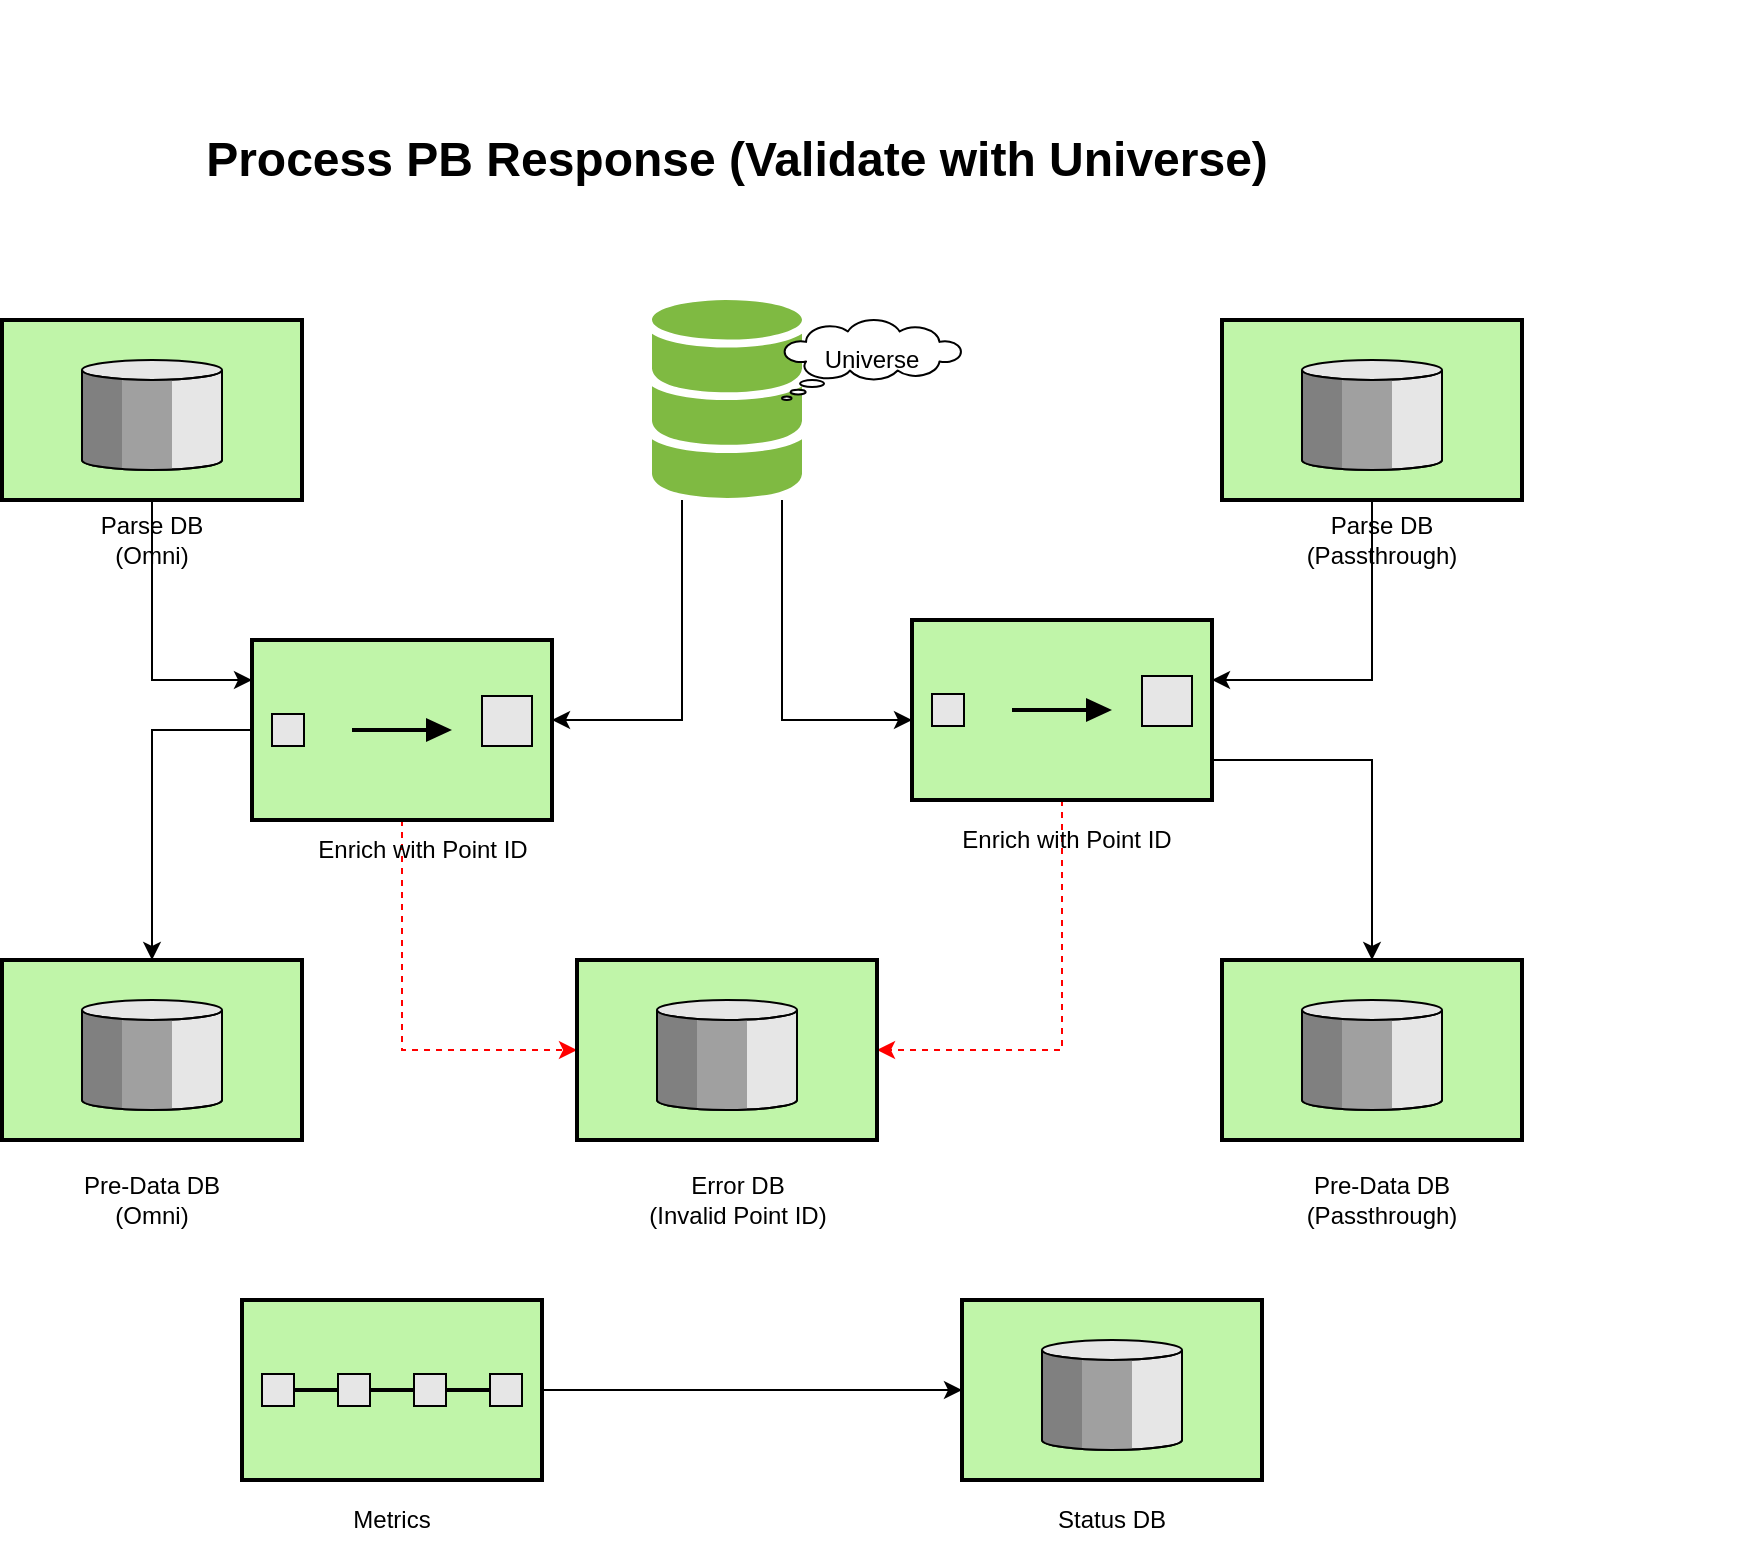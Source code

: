 <mxfile version="14.8.6" type="github">
  <diagram id="pIRpALu3X4-BsKBxWYUz" name="Page-1">
    <mxGraphModel dx="1328" dy="710" grid="1" gridSize="10" guides="1" tooltips="1" connect="1" arrows="1" fold="1" page="1" pageScale="1" pageWidth="1100" pageHeight="850" math="0" shadow="0">
      <root>
        <mxCell id="0" />
        <mxCell id="1" parent="0" />
        <mxCell id="_ervjC3GWcdWoxRIWC9f-11" style="edgeStyle=orthogonalEdgeStyle;rounded=0;orthogonalLoop=1;jettySize=auto;html=1;" parent="1" source="AVrMXiXkNaU7DZrsUjue-19" target="_ervjC3GWcdWoxRIWC9f-1" edge="1">
          <mxGeometry relative="1" as="geometry">
            <Array as="points">
              <mxPoint x="275" y="370" />
            </Array>
          </mxGeometry>
        </mxCell>
        <mxCell id="AVrMXiXkNaU7DZrsUjue-19" value="" style="strokeWidth=2;outlineConnect=0;dashed=0;align=center;fontSize=8;verticalLabelPosition=bottom;verticalAlign=top;shape=mxgraph.eip.message_store;fillColor=#c0f5a9" parent="1" vertex="1">
          <mxGeometry x="200" y="190" width="150" height="90" as="geometry" />
        </mxCell>
        <mxCell id="_ervjC3GWcdWoxRIWC9f-12" style="edgeStyle=orthogonalEdgeStyle;rounded=0;orthogonalLoop=1;jettySize=auto;html=1;" parent="1" source="AVrMXiXkNaU7DZrsUjue-20" target="_ervjC3GWcdWoxRIWC9f-2" edge="1">
          <mxGeometry relative="1" as="geometry">
            <Array as="points">
              <mxPoint x="885" y="370" />
            </Array>
          </mxGeometry>
        </mxCell>
        <mxCell id="AVrMXiXkNaU7DZrsUjue-20" value="" style="strokeWidth=2;outlineConnect=0;dashed=0;align=center;fontSize=8;verticalLabelPosition=bottom;verticalAlign=top;shape=mxgraph.eip.message_store;fillColor=#c0f5a9" parent="1" vertex="1">
          <mxGeometry x="810" y="190" width="150" height="90" as="geometry" />
        </mxCell>
        <mxCell id="AVrMXiXkNaU7DZrsUjue-22" value="Parse DB&lt;br&gt;(Omni)" style="text;html=1;strokeColor=none;fillColor=none;align=center;verticalAlign=middle;whiteSpace=wrap;rounded=0;" parent="1" vertex="1">
          <mxGeometry x="230" y="290" width="90" height="20" as="geometry" />
        </mxCell>
        <mxCell id="AVrMXiXkNaU7DZrsUjue-23" value="Parse DB&lt;br&gt;(Passthrough)" style="text;html=1;strokeColor=none;fillColor=none;align=center;verticalAlign=middle;whiteSpace=wrap;rounded=0;" parent="1" vertex="1">
          <mxGeometry x="840" y="290" width="100" height="20" as="geometry" />
        </mxCell>
        <mxCell id="AVrMXiXkNaU7DZrsUjue-24" value="&lt;h1&gt;Process PB Response (Validate with Universe)&lt;/h1&gt;" style="text;html=1;strokeColor=none;fillColor=none;align=center;verticalAlign=middle;whiteSpace=wrap;rounded=0;" parent="1" vertex="1">
          <mxGeometry x="270" y="100" width="595" height="20" as="geometry" />
        </mxCell>
        <mxCell id="AVrMXiXkNaU7DZrsUjue-25" value="" style="strokeWidth=2;outlineConnect=0;dashed=0;align=center;fontSize=8;verticalLabelPosition=bottom;verticalAlign=top;shape=mxgraph.eip.message_store;fillColor=#c0f5a9" parent="1" vertex="1">
          <mxGeometry x="200" y="510" width="150" height="90" as="geometry" />
        </mxCell>
        <mxCell id="_ervjC3GWcdWoxRIWC9f-28" style="edgeStyle=orthogonalEdgeStyle;rounded=0;orthogonalLoop=1;jettySize=auto;html=1;" parent="1" source="_ervjC3GWcdWoxRIWC9f-1" target="AVrMXiXkNaU7DZrsUjue-25" edge="1">
          <mxGeometry relative="1" as="geometry">
            <Array as="points">
              <mxPoint x="275" y="395" />
            </Array>
          </mxGeometry>
        </mxCell>
        <mxCell id="_ervjC3GWcdWoxRIWC9f-36" style="edgeStyle=orthogonalEdgeStyle;rounded=0;orthogonalLoop=1;jettySize=auto;html=1;dashed=1;strokeColor=#FF0000;" parent="1" source="_ervjC3GWcdWoxRIWC9f-1" target="_ervjC3GWcdWoxRIWC9f-10" edge="1">
          <mxGeometry relative="1" as="geometry">
            <Array as="points">
              <mxPoint x="400" y="555" />
            </Array>
          </mxGeometry>
        </mxCell>
        <mxCell id="_ervjC3GWcdWoxRIWC9f-1" value="" style="strokeWidth=2;outlineConnect=0;dashed=0;align=center;fontSize=8;fillColor=#c0f5a9;verticalLabelPosition=bottom;verticalAlign=top;shape=mxgraph.eip.content_enricher;" parent="1" vertex="1">
          <mxGeometry x="325" y="350" width="150" height="90" as="geometry" />
        </mxCell>
        <mxCell id="_ervjC3GWcdWoxRIWC9f-25" style="edgeStyle=orthogonalEdgeStyle;rounded=0;orthogonalLoop=1;jettySize=auto;html=1;" parent="1" source="_ervjC3GWcdWoxRIWC9f-2" target="_ervjC3GWcdWoxRIWC9f-9" edge="1">
          <mxGeometry relative="1" as="geometry">
            <Array as="points">
              <mxPoint x="885" y="410" />
            </Array>
          </mxGeometry>
        </mxCell>
        <mxCell id="_ervjC3GWcdWoxRIWC9f-35" style="edgeStyle=orthogonalEdgeStyle;rounded=0;orthogonalLoop=1;jettySize=auto;html=1;dashed=1;strokeColor=#FF0000;" parent="1" source="_ervjC3GWcdWoxRIWC9f-2" target="_ervjC3GWcdWoxRIWC9f-10" edge="1">
          <mxGeometry relative="1" as="geometry">
            <Array as="points">
              <mxPoint x="730" y="555" />
            </Array>
          </mxGeometry>
        </mxCell>
        <mxCell id="_ervjC3GWcdWoxRIWC9f-2" value="" style="strokeWidth=2;outlineConnect=0;dashed=0;align=center;fontSize=8;fillColor=#c0f5a9;verticalLabelPosition=bottom;verticalAlign=top;shape=mxgraph.eip.content_enricher;" parent="1" vertex="1">
          <mxGeometry x="655" y="340" width="150" height="90" as="geometry" />
        </mxCell>
        <mxCell id="_ervjC3GWcdWoxRIWC9f-13" style="edgeStyle=orthogonalEdgeStyle;rounded=0;orthogonalLoop=1;jettySize=auto;html=1;" parent="1" source="_ervjC3GWcdWoxRIWC9f-6" target="_ervjC3GWcdWoxRIWC9f-1" edge="1">
          <mxGeometry relative="1" as="geometry">
            <Array as="points">
              <mxPoint x="540" y="390" />
            </Array>
          </mxGeometry>
        </mxCell>
        <mxCell id="_ervjC3GWcdWoxRIWC9f-15" style="edgeStyle=orthogonalEdgeStyle;rounded=0;orthogonalLoop=1;jettySize=auto;html=1;" parent="1" source="_ervjC3GWcdWoxRIWC9f-6" target="_ervjC3GWcdWoxRIWC9f-2" edge="1">
          <mxGeometry relative="1" as="geometry">
            <Array as="points">
              <mxPoint x="590" y="390" />
            </Array>
          </mxGeometry>
        </mxCell>
        <mxCell id="_ervjC3GWcdWoxRIWC9f-9" value="" style="strokeWidth=2;outlineConnect=0;dashed=0;align=center;fontSize=8;verticalLabelPosition=bottom;verticalAlign=top;shape=mxgraph.eip.message_store;fillColor=#c0f5a9" parent="1" vertex="1">
          <mxGeometry x="810" y="510" width="150" height="90" as="geometry" />
        </mxCell>
        <mxCell id="_ervjC3GWcdWoxRIWC9f-6" value="" style="shadow=0;dashed=0;html=1;strokeColor=none;labelPosition=center;verticalLabelPosition=bottom;verticalAlign=top;outlineConnect=0;align=center;shape=mxgraph.office.databases.database_mini_3;fillColor=#7FBA42;" parent="1" vertex="1">
          <mxGeometry x="525" y="180" width="75" height="100" as="geometry" />
        </mxCell>
        <mxCell id="_ervjC3GWcdWoxRIWC9f-17" value="Universe" style="whiteSpace=wrap;html=1;shape=mxgraph.basic.cloud_callout" parent="1" vertex="1">
          <mxGeometry x="590" y="190" width="90" height="40" as="geometry" />
        </mxCell>
        <mxCell id="_ervjC3GWcdWoxRIWC9f-10" value="" style="strokeWidth=2;outlineConnect=0;dashed=0;align=center;fontSize=8;verticalLabelPosition=bottom;verticalAlign=top;shape=mxgraph.eip.message_store;fillColor=#c0f5a9" parent="1" vertex="1">
          <mxGeometry x="487.5" y="510" width="150" height="90" as="geometry" />
        </mxCell>
        <mxCell id="_ervjC3GWcdWoxRIWC9f-19" value="Error DB&lt;br&gt;(Invalid Point ID)" style="text;html=1;strokeColor=none;fillColor=none;align=center;verticalAlign=middle;whiteSpace=wrap;rounded=0;" parent="1" vertex="1">
          <mxGeometry x="497.5" y="620" width="140" height="20" as="geometry" />
        </mxCell>
        <mxCell id="_ervjC3GWcdWoxRIWC9f-20" value="Enrich with Point ID" style="text;html=1;strokeColor=none;fillColor=none;align=center;verticalAlign=middle;whiteSpace=wrap;rounded=0;" parent="1" vertex="1">
          <mxGeometry x="332.5" y="445" width="155" height="20" as="geometry" />
        </mxCell>
        <mxCell id="_ervjC3GWcdWoxRIWC9f-21" value="Enrich with Point ID" style="text;html=1;strokeColor=none;fillColor=none;align=center;verticalAlign=middle;whiteSpace=wrap;rounded=0;" parent="1" vertex="1">
          <mxGeometry x="655" y="440" width="155" height="20" as="geometry" />
        </mxCell>
        <mxCell id="_ervjC3GWcdWoxRIWC9f-29" value="Pre-Data DB&lt;br&gt;(Omni)" style="text;html=1;strokeColor=none;fillColor=none;align=center;verticalAlign=middle;whiteSpace=wrap;rounded=0;" parent="1" vertex="1">
          <mxGeometry x="230" y="620" width="90" height="20" as="geometry" />
        </mxCell>
        <mxCell id="_ervjC3GWcdWoxRIWC9f-30" value="Pre-Data DB&lt;br&gt;(Passthrough)" style="text;html=1;strokeColor=none;fillColor=none;align=center;verticalAlign=middle;whiteSpace=wrap;rounded=0;" parent="1" vertex="1">
          <mxGeometry x="840" y="620" width="100" height="20" as="geometry" />
        </mxCell>
        <mxCell id="e2qt1UtbH4zja7K99yF6-5" style="edgeStyle=orthogonalEdgeStyle;rounded=0;orthogonalLoop=1;jettySize=auto;html=1;" edge="1" parent="1" source="e2qt1UtbH4zja7K99yF6-2" target="e2qt1UtbH4zja7K99yF6-4">
          <mxGeometry relative="1" as="geometry" />
        </mxCell>
        <mxCell id="e2qt1UtbH4zja7K99yF6-2" value="" style="strokeWidth=2;outlineConnect=0;dashed=0;align=center;fontSize=8;fillColor=#c0f5a9;verticalLabelPosition=bottom;verticalAlign=top;shape=mxgraph.eip.routing_slip;" vertex="1" parent="1">
          <mxGeometry x="320" y="680" width="150" height="90" as="geometry" />
        </mxCell>
        <mxCell id="e2qt1UtbH4zja7K99yF6-4" value="" style="strokeWidth=2;outlineConnect=0;dashed=0;align=center;fontSize=8;verticalLabelPosition=bottom;verticalAlign=top;shape=mxgraph.eip.message_store;fillColor=#c0f5a9" vertex="1" parent="1">
          <mxGeometry x="680" y="680" width="150" height="90" as="geometry" />
        </mxCell>
        <mxCell id="e2qt1UtbH4zja7K99yF6-6" value="Status DB" style="text;html=1;strokeColor=none;fillColor=none;align=center;verticalAlign=middle;whiteSpace=wrap;rounded=0;" vertex="1" parent="1">
          <mxGeometry x="705" y="780" width="100" height="20" as="geometry" />
        </mxCell>
        <mxCell id="e2qt1UtbH4zja7K99yF6-7" value="Metrics" style="text;html=1;strokeColor=none;fillColor=none;align=center;verticalAlign=middle;whiteSpace=wrap;rounded=0;" vertex="1" parent="1">
          <mxGeometry x="345" y="780" width="100" height="20" as="geometry" />
        </mxCell>
        <mxCell id="e2qt1UtbH4zja7K99yF6-8" value="" style="shape=image;html=1;verticalAlign=top;verticalLabelPosition=bottom;labelBackgroundColor=#ffffff;imageAspect=0;aspect=fixed;image=https://cdn3.iconfinder.com/data/icons/letters-and-numbers-1/32/number_2_green-128.png" vertex="1" parent="1">
          <mxGeometry x="950" y="30" width="128" height="128" as="geometry" />
        </mxCell>
      </root>
    </mxGraphModel>
  </diagram>
</mxfile>
